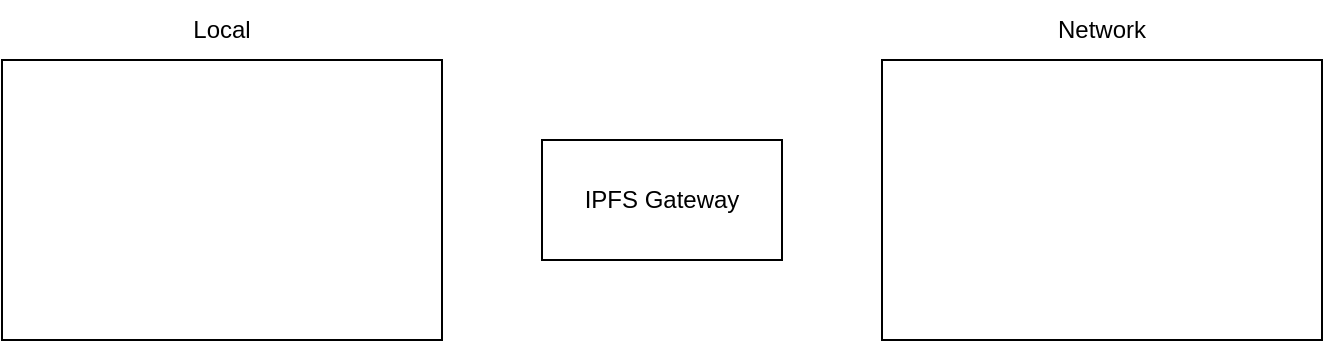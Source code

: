<mxfile version="17.5.0" type="github">
  <diagram id="PWz0Cm15_6Ju_F6uPyTq" name="Page-1">
    <mxGraphModel dx="1426" dy="684" grid="1" gridSize="10" guides="1" tooltips="1" connect="1" arrows="1" fold="1" page="1" pageScale="1" pageWidth="850" pageHeight="1100" math="0" shadow="0">
      <root>
        <mxCell id="0" />
        <mxCell id="1" parent="0" />
        <mxCell id="jVakzNksEXZiFuCBjzgW-1" value="" style="rounded=0;whiteSpace=wrap;html=1;" vertex="1" parent="1">
          <mxGeometry x="90" y="210" width="220" height="140" as="geometry" />
        </mxCell>
        <mxCell id="jVakzNksEXZiFuCBjzgW-2" value="Local" style="text;html=1;strokeColor=none;fillColor=none;align=center;verticalAlign=middle;whiteSpace=wrap;rounded=0;" vertex="1" parent="1">
          <mxGeometry x="170" y="180" width="60" height="30" as="geometry" />
        </mxCell>
        <mxCell id="jVakzNksEXZiFuCBjzgW-3" value="" style="rounded=0;whiteSpace=wrap;html=1;" vertex="1" parent="1">
          <mxGeometry x="530" y="210" width="220" height="140" as="geometry" />
        </mxCell>
        <mxCell id="jVakzNksEXZiFuCBjzgW-4" value="Network" style="text;html=1;strokeColor=none;fillColor=none;align=center;verticalAlign=middle;whiteSpace=wrap;rounded=0;" vertex="1" parent="1">
          <mxGeometry x="610" y="180" width="60" height="30" as="geometry" />
        </mxCell>
        <mxCell id="jVakzNksEXZiFuCBjzgW-5" value="IPFS Gateway" style="rounded=0;whiteSpace=wrap;html=1;" vertex="1" parent="1">
          <mxGeometry x="360" y="250" width="120" height="60" as="geometry" />
        </mxCell>
      </root>
    </mxGraphModel>
  </diagram>
</mxfile>
